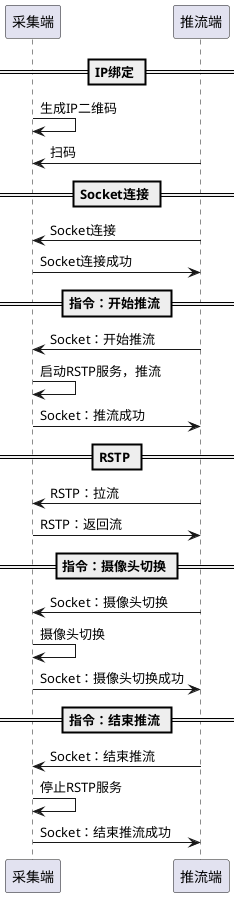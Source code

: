 @startuml

== IP绑定 ==
采集端 -> 采集端: 生成IP二维码
推流端 -> 采集端: 扫码
== Socket连接 ==
推流端 -> 采集端: Socket连接
采集端 -> 推流端: Socket连接成功
== 指令：开始推流 ==
推流端 -> 采集端: Socket：开始推流
采集端 -> 采集端: 启动RSTP服务，推流
采集端 -> 推流端: Socket：推流成功
== RSTP ==
推流端 -> 采集端: RSTP：拉流
采集端 -> 推流端: RSTP：返回流
== 指令：摄像头切换 ==
推流端 -> 采集端: Socket：摄像头切换
采集端 -> 采集端: 摄像头切换
采集端 -> 推流端: Socket：摄像头切换成功
== 指令：结束推流 ==
推流端 -> 采集端: Socket：结束推流
采集端 -> 采集端: 停止RSTP服务
采集端 -> 推流端: Socket：结束推流成功
@enduml